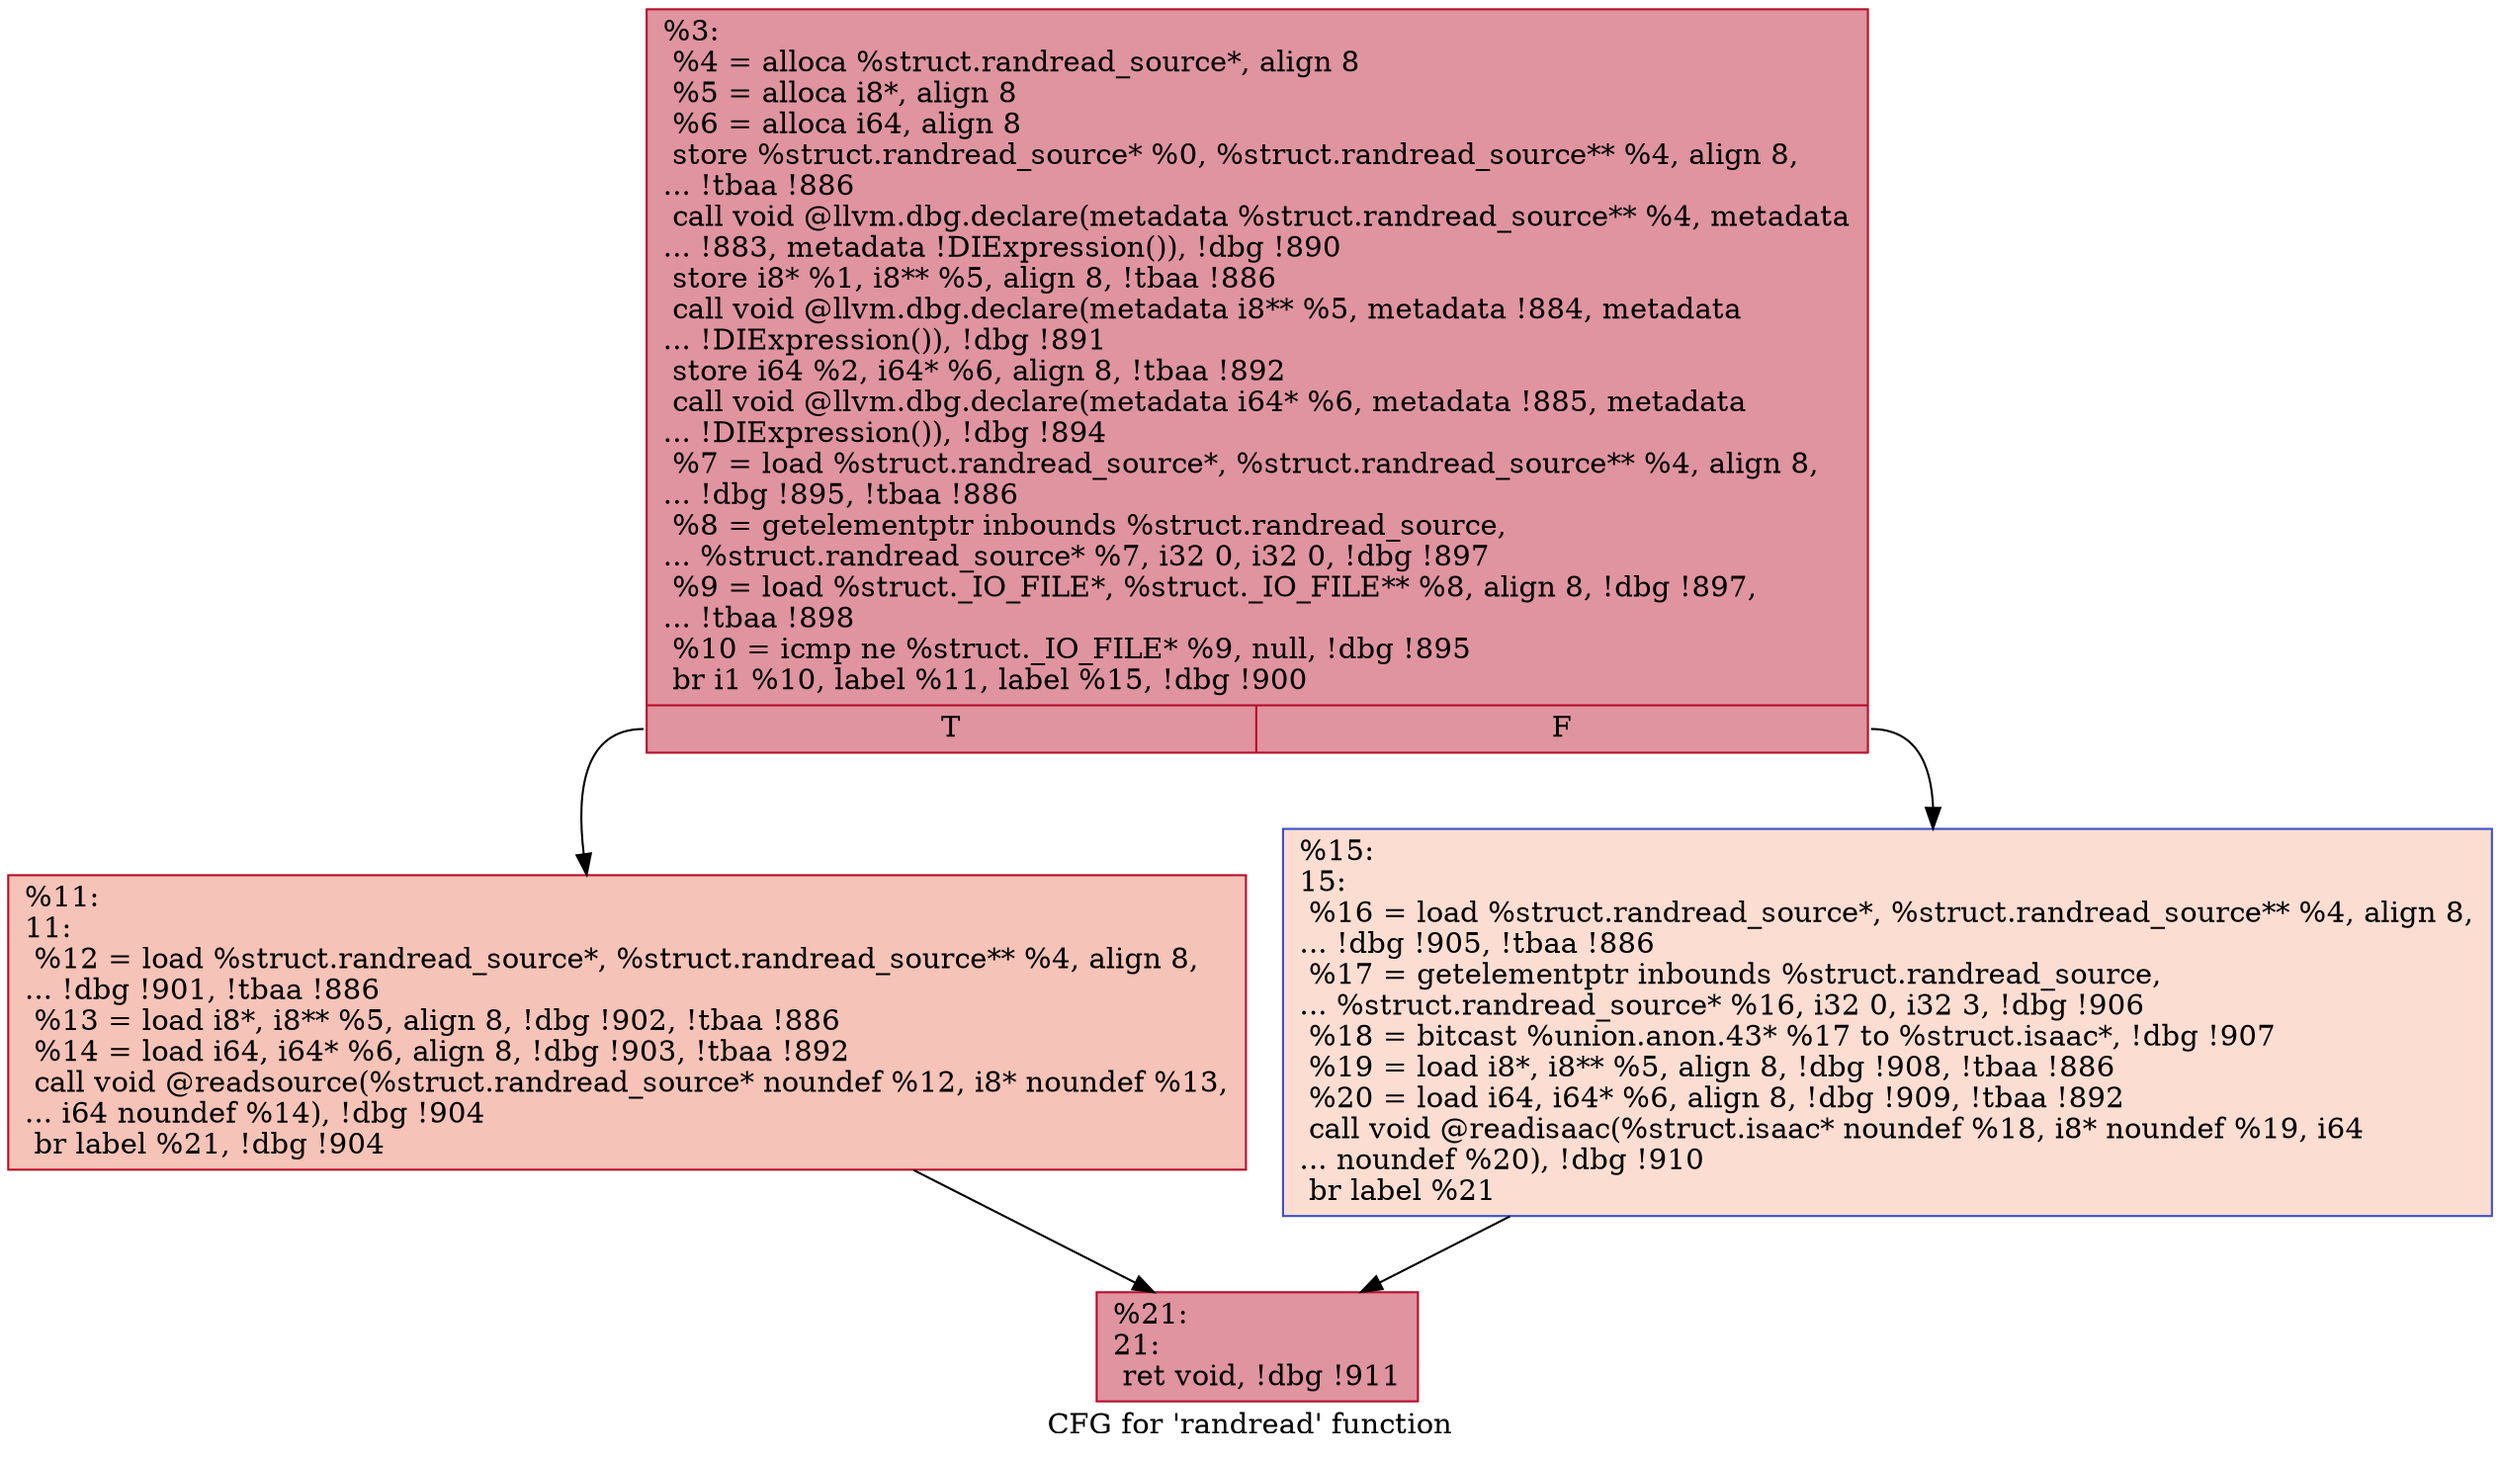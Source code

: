 digraph "CFG for 'randread' function" {
	label="CFG for 'randread' function";

	Node0x19d3780 [shape=record,color="#b70d28ff", style=filled, fillcolor="#b70d2870",label="{%3:\l  %4 = alloca %struct.randread_source*, align 8\l  %5 = alloca i8*, align 8\l  %6 = alloca i64, align 8\l  store %struct.randread_source* %0, %struct.randread_source** %4, align 8,\l... !tbaa !886\l  call void @llvm.dbg.declare(metadata %struct.randread_source** %4, metadata\l... !883, metadata !DIExpression()), !dbg !890\l  store i8* %1, i8** %5, align 8, !tbaa !886\l  call void @llvm.dbg.declare(metadata i8** %5, metadata !884, metadata\l... !DIExpression()), !dbg !891\l  store i64 %2, i64* %6, align 8, !tbaa !892\l  call void @llvm.dbg.declare(metadata i64* %6, metadata !885, metadata\l... !DIExpression()), !dbg !894\l  %7 = load %struct.randread_source*, %struct.randread_source** %4, align 8,\l... !dbg !895, !tbaa !886\l  %8 = getelementptr inbounds %struct.randread_source,\l... %struct.randread_source* %7, i32 0, i32 0, !dbg !897\l  %9 = load %struct._IO_FILE*, %struct._IO_FILE** %8, align 8, !dbg !897,\l... !tbaa !898\l  %10 = icmp ne %struct._IO_FILE* %9, null, !dbg !895\l  br i1 %10, label %11, label %15, !dbg !900\l|{<s0>T|<s1>F}}"];
	Node0x19d3780:s0 -> Node0x19d3800;
	Node0x19d3780:s1 -> Node0x19d3850;
	Node0x19d3800 [shape=record,color="#b70d28ff", style=filled, fillcolor="#e8765c70",label="{%11:\l11:                                               \l  %12 = load %struct.randread_source*, %struct.randread_source** %4, align 8,\l... !dbg !901, !tbaa !886\l  %13 = load i8*, i8** %5, align 8, !dbg !902, !tbaa !886\l  %14 = load i64, i64* %6, align 8, !dbg !903, !tbaa !892\l  call void @readsource(%struct.randread_source* noundef %12, i8* noundef %13,\l... i64 noundef %14), !dbg !904\l  br label %21, !dbg !904\l}"];
	Node0x19d3800 -> Node0x19d38a0;
	Node0x19d3850 [shape=record,color="#3d50c3ff", style=filled, fillcolor="#f7b39670",label="{%15:\l15:                                               \l  %16 = load %struct.randread_source*, %struct.randread_source** %4, align 8,\l... !dbg !905, !tbaa !886\l  %17 = getelementptr inbounds %struct.randread_source,\l... %struct.randread_source* %16, i32 0, i32 3, !dbg !906\l  %18 = bitcast %union.anon.43* %17 to %struct.isaac*, !dbg !907\l  %19 = load i8*, i8** %5, align 8, !dbg !908, !tbaa !886\l  %20 = load i64, i64* %6, align 8, !dbg !909, !tbaa !892\l  call void @readisaac(%struct.isaac* noundef %18, i8* noundef %19, i64\l... noundef %20), !dbg !910\l  br label %21\l}"];
	Node0x19d3850 -> Node0x19d38a0;
	Node0x19d38a0 [shape=record,color="#b70d28ff", style=filled, fillcolor="#b70d2870",label="{%21:\l21:                                               \l  ret void, !dbg !911\l}"];
}
